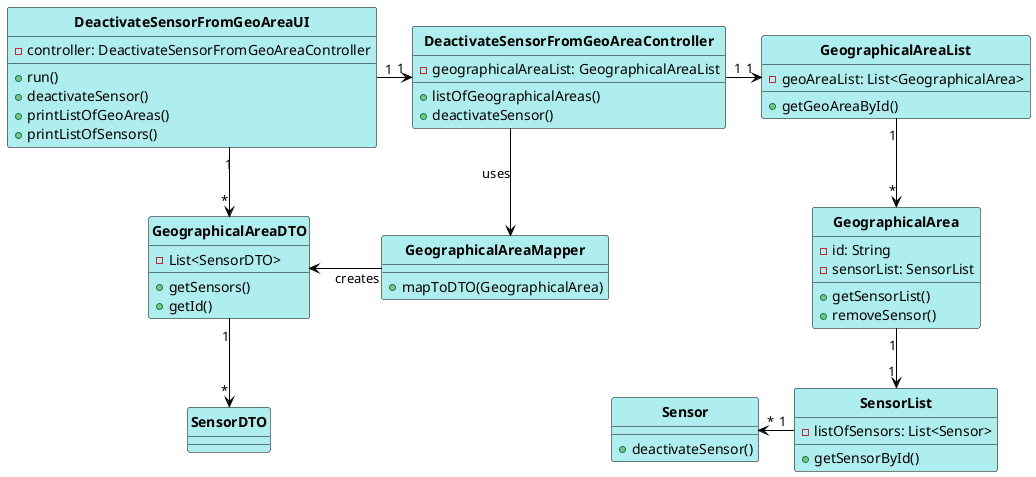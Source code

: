 @startuml
skinparam linetype ortho

skinparam class {
	BackgroundColor PaleTurquoise
	ArrowColor Black
	BorderColor Black
	FontStyle Bold
}

hide circle
DeactivateSensorFromGeoAreaUI "1" -right-> "1" DeactivateSensorFromGeoAreaController
DeactivateSensorFromGeoAreaController "1" -right-> "1" GeographicalAreaList
GeographicalArea "1" --> "1" SensorList
GeographicalAreaList "1" --> "*" GeographicalArea
DeactivateSensorFromGeoAreaController --> GeographicalAreaMapper: uses

GeographicalAreaMapper -left-> GeographicalAreaDTO : creates
DeactivateSensorFromGeoAreaUI "1"--> "*" GeographicalAreaDTO
SensorList "1" -left-> "*" Sensor
GeographicalAreaDTO "1" -down-> "*" SensorDTO

Class DeactivateSensorFromGeoAreaUI {
-controller: DeactivateSensorFromGeoAreaController
+run()
+deactivateSensor()
+printListOfGeoAreas()
+printListOfSensors()
}

Class DeactivateSensorFromGeoAreaController {
-geographicalAreaList: GeographicalAreaList
+listOfGeographicalAreas()
+deactivateSensor()
}

Class GeographicalAreaMapper{
+mapToDTO(GeographicalArea)
}

Class GeographicalAreaList {
-geoAreaList: List<GeographicalArea>
+getGeoAreaById()
}

Class GeographicalArea {
-id: String
-sensorList: SensorList
+getSensorList()
+removeSensor()
}

Class SensorList {
-listOfSensors: List<Sensor>
+getSensorById()
}

Class Sensor{
+deactivateSensor()
}

Class GeographicalAreaDTO{
-List<SensorDTO>
+getSensors()
+getId()
}

@enduml